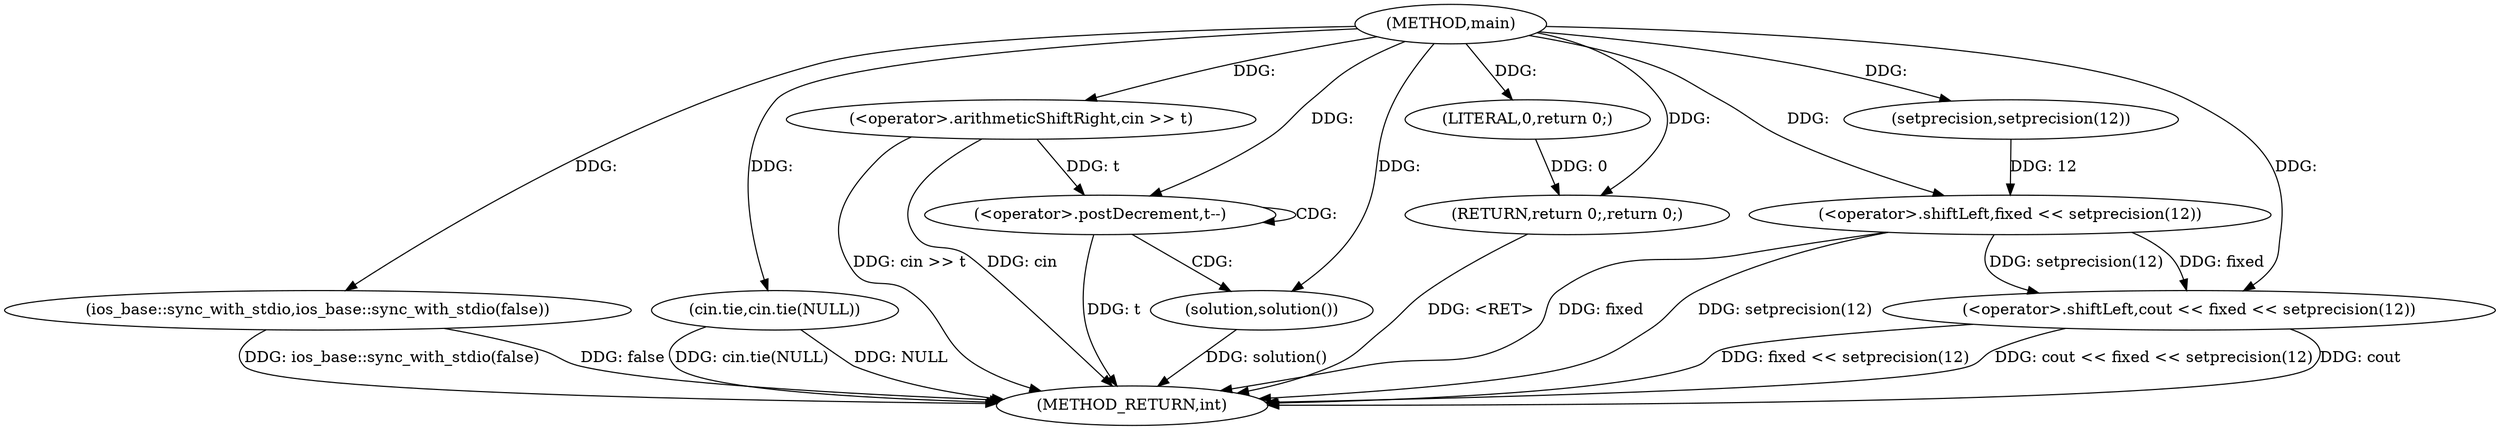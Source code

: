 digraph "main" {  
"1000725" [label = "(METHOD,main)" ]
"1000748" [label = "(METHOD_RETURN,int)" ]
"1000727" [label = "(ios_base::sync_with_stdio,ios_base::sync_with_stdio(false))" ]
"1000729" [label = "(cin.tie,cin.tie(NULL))" ]
"1000732" [label = "(<operator>.arithmeticShiftRight,cin >> t)" ]
"1000735" [label = "(<operator>.shiftLeft,cout << fixed << setprecision(12))" ]
"1000746" [label = "(RETURN,return 0;,return 0;)" ]
"1000742" [label = "(<operator>.postDecrement,t--)" ]
"1000747" [label = "(LITERAL,0,return 0;)" ]
"1000737" [label = "(<operator>.shiftLeft,fixed << setprecision(12))" ]
"1000745" [label = "(solution,solution())" ]
"1000739" [label = "(setprecision,setprecision(12))" ]
  "1000727" -> "1000748"  [ label = "DDG: ios_base::sync_with_stdio(false)"] 
  "1000729" -> "1000748"  [ label = "DDG: cin.tie(NULL)"] 
  "1000732" -> "1000748"  [ label = "DDG: cin >> t"] 
  "1000737" -> "1000748"  [ label = "DDG: setprecision(12)"] 
  "1000735" -> "1000748"  [ label = "DDG: fixed << setprecision(12)"] 
  "1000735" -> "1000748"  [ label = "DDG: cout << fixed << setprecision(12)"] 
  "1000742" -> "1000748"  [ label = "DDG: t"] 
  "1000745" -> "1000748"  [ label = "DDG: solution()"] 
  "1000746" -> "1000748"  [ label = "DDG: <RET>"] 
  "1000735" -> "1000748"  [ label = "DDG: cout"] 
  "1000727" -> "1000748"  [ label = "DDG: false"] 
  "1000732" -> "1000748"  [ label = "DDG: cin"] 
  "1000729" -> "1000748"  [ label = "DDG: NULL"] 
  "1000737" -> "1000748"  [ label = "DDG: fixed"] 
  "1000747" -> "1000746"  [ label = "DDG: 0"] 
  "1000725" -> "1000746"  [ label = "DDG: "] 
  "1000725" -> "1000727"  [ label = "DDG: "] 
  "1000725" -> "1000729"  [ label = "DDG: "] 
  "1000725" -> "1000732"  [ label = "DDG: "] 
  "1000725" -> "1000735"  [ label = "DDG: "] 
  "1000737" -> "1000735"  [ label = "DDG: fixed"] 
  "1000737" -> "1000735"  [ label = "DDG: setprecision(12)"] 
  "1000725" -> "1000747"  [ label = "DDG: "] 
  "1000725" -> "1000737"  [ label = "DDG: "] 
  "1000739" -> "1000737"  [ label = "DDG: 12"] 
  "1000732" -> "1000742"  [ label = "DDG: t"] 
  "1000725" -> "1000742"  [ label = "DDG: "] 
  "1000725" -> "1000745"  [ label = "DDG: "] 
  "1000725" -> "1000739"  [ label = "DDG: "] 
  "1000742" -> "1000745"  [ label = "CDG: "] 
  "1000742" -> "1000742"  [ label = "CDG: "] 
}
